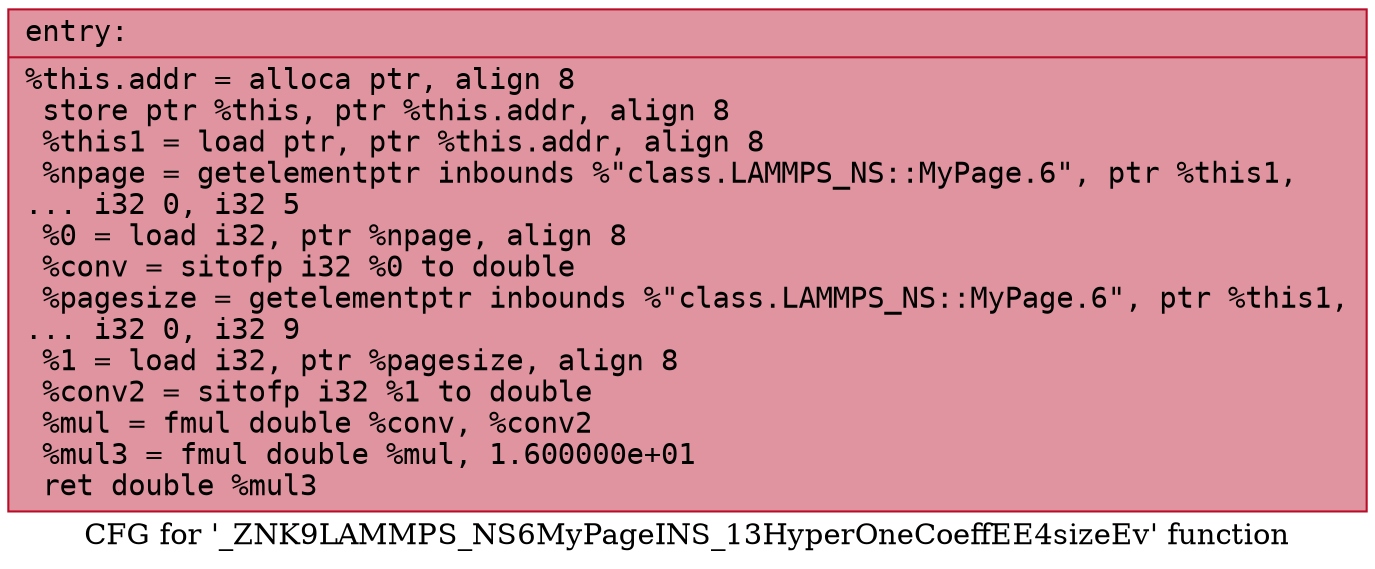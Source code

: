digraph "CFG for '_ZNK9LAMMPS_NS6MyPageINS_13HyperOneCoeffEE4sizeEv' function" {
	label="CFG for '_ZNK9LAMMPS_NS6MyPageINS_13HyperOneCoeffEE4sizeEv' function";

	Node0x556aefa06420 [shape=record,color="#b70d28ff", style=filled, fillcolor="#b70d2870" fontname="Courier",label="{entry:\l|  %this.addr = alloca ptr, align 8\l  store ptr %this, ptr %this.addr, align 8\l  %this1 = load ptr, ptr %this.addr, align 8\l  %npage = getelementptr inbounds %\"class.LAMMPS_NS::MyPage.6\", ptr %this1,\l... i32 0, i32 5\l  %0 = load i32, ptr %npage, align 8\l  %conv = sitofp i32 %0 to double\l  %pagesize = getelementptr inbounds %\"class.LAMMPS_NS::MyPage.6\", ptr %this1,\l... i32 0, i32 9\l  %1 = load i32, ptr %pagesize, align 8\l  %conv2 = sitofp i32 %1 to double\l  %mul = fmul double %conv, %conv2\l  %mul3 = fmul double %mul, 1.600000e+01\l  ret double %mul3\l}"];
}
